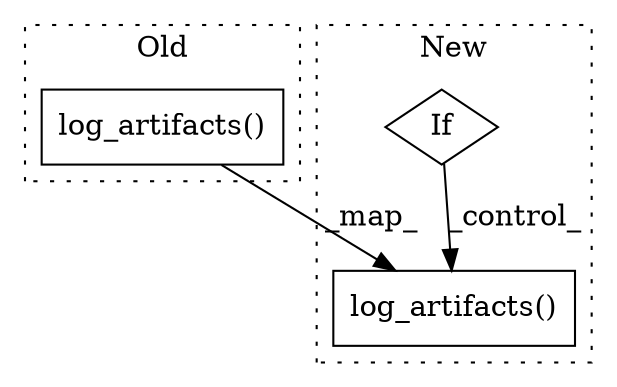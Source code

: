 digraph G {
subgraph cluster0 {
1 [label="log_artifacts()" a="75" s="10085,10145" l="26,1" shape="box"];
label = "Old";
style="dotted";
}
subgraph cluster1 {
2 [label="log_artifacts()" a="75" s="10157,10217" l="26,1" shape="box"];
3 [label="If" a="96" s="10122" l="3" shape="diamond"];
label = "New";
style="dotted";
}
1 -> 2 [label="_map_"];
3 -> 2 [label="_control_"];
}